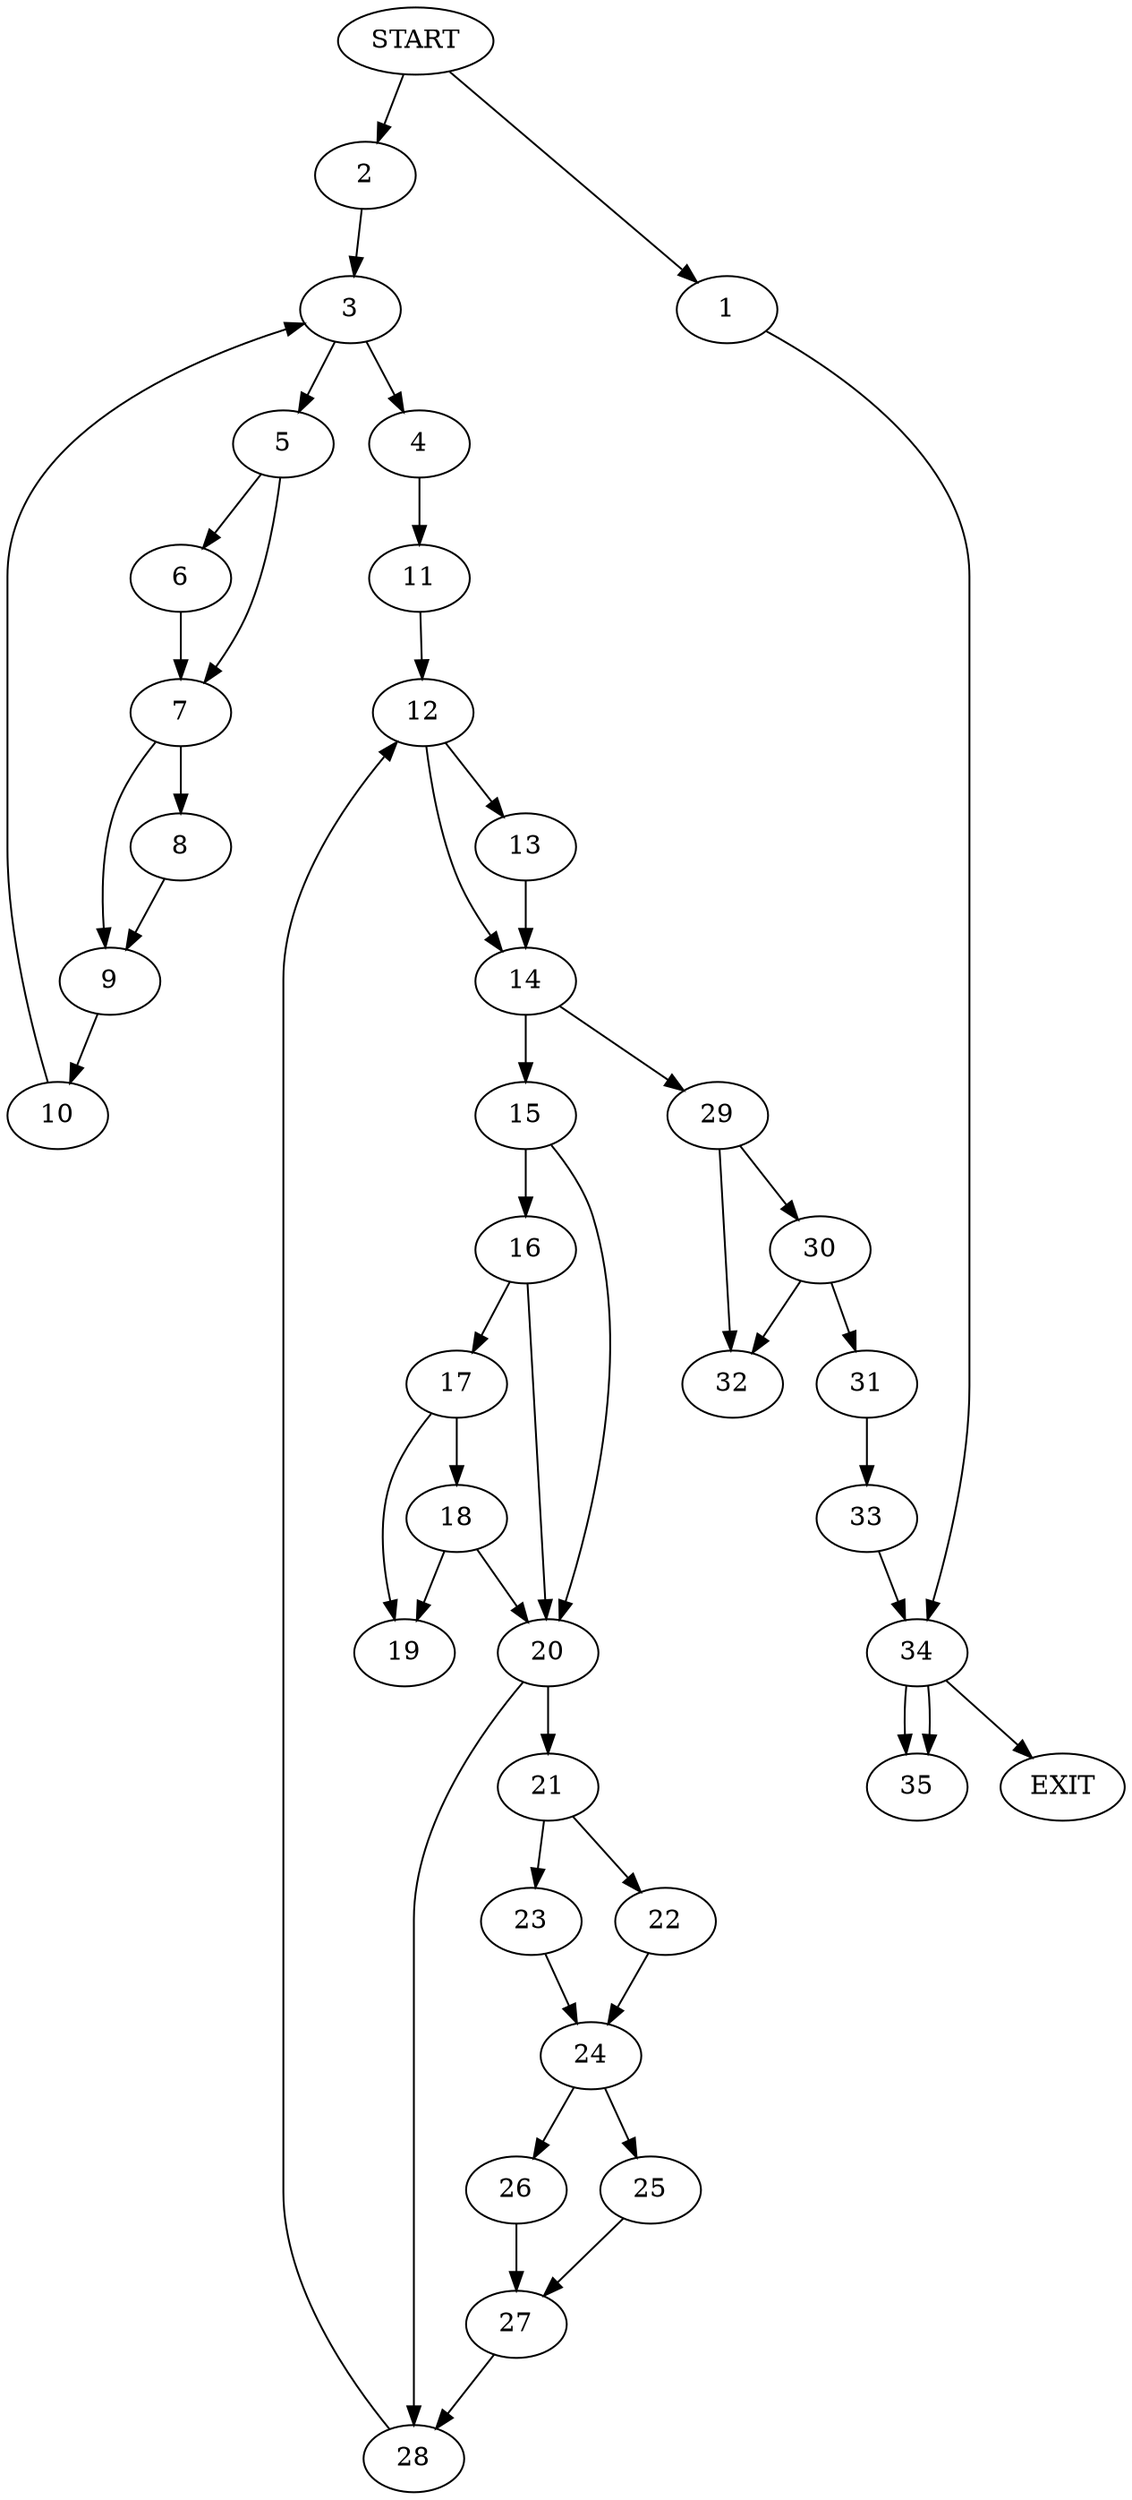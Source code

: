 digraph { 
0 [label="START"];
1;
2;
3;
4;
5;
6;
7;
8;
9;
10;
11;
12;
13;
14;
15;
16;
17;
18;
19;
20;
21;
22;
23;
24;
25;
26;
27;
28;
29;
30;
31;
32;
33;
34;
35;
36[label="EXIT"];
0 -> 2;
0 -> 1;
1 -> 34;
2 -> 3;
3 -> 5;
3 -> 4;
4 -> 11;
5 -> 6;
5 -> 7;
6 -> 7;
7 -> 8;
7 -> 9;
8 -> 9;
9 -> 10;
10 -> 3;
11 -> 12;
12 -> 13;
12 -> 14;
13 -> 14;
14 -> 15;
14 -> 29;
15 -> 16;
15 -> 20;
16 -> 17;
16 -> 20;
17 -> 18;
17 -> 19;
18 -> 20;
18 -> 19;
20 -> 21;
20 -> 28;
21 -> 22;
21 -> 23;
22 -> 24;
23 -> 24;
24 -> 25;
24 -> 26;
25 -> 27;
26 -> 27;
27 -> 28;
28 -> 12;
29 -> 30;
29 -> 32;
30 -> 31;
30 -> 32;
31 -> 33;
33 -> 34;
34 -> 36;
34 -> 35;
34:s2 -> 35;
}